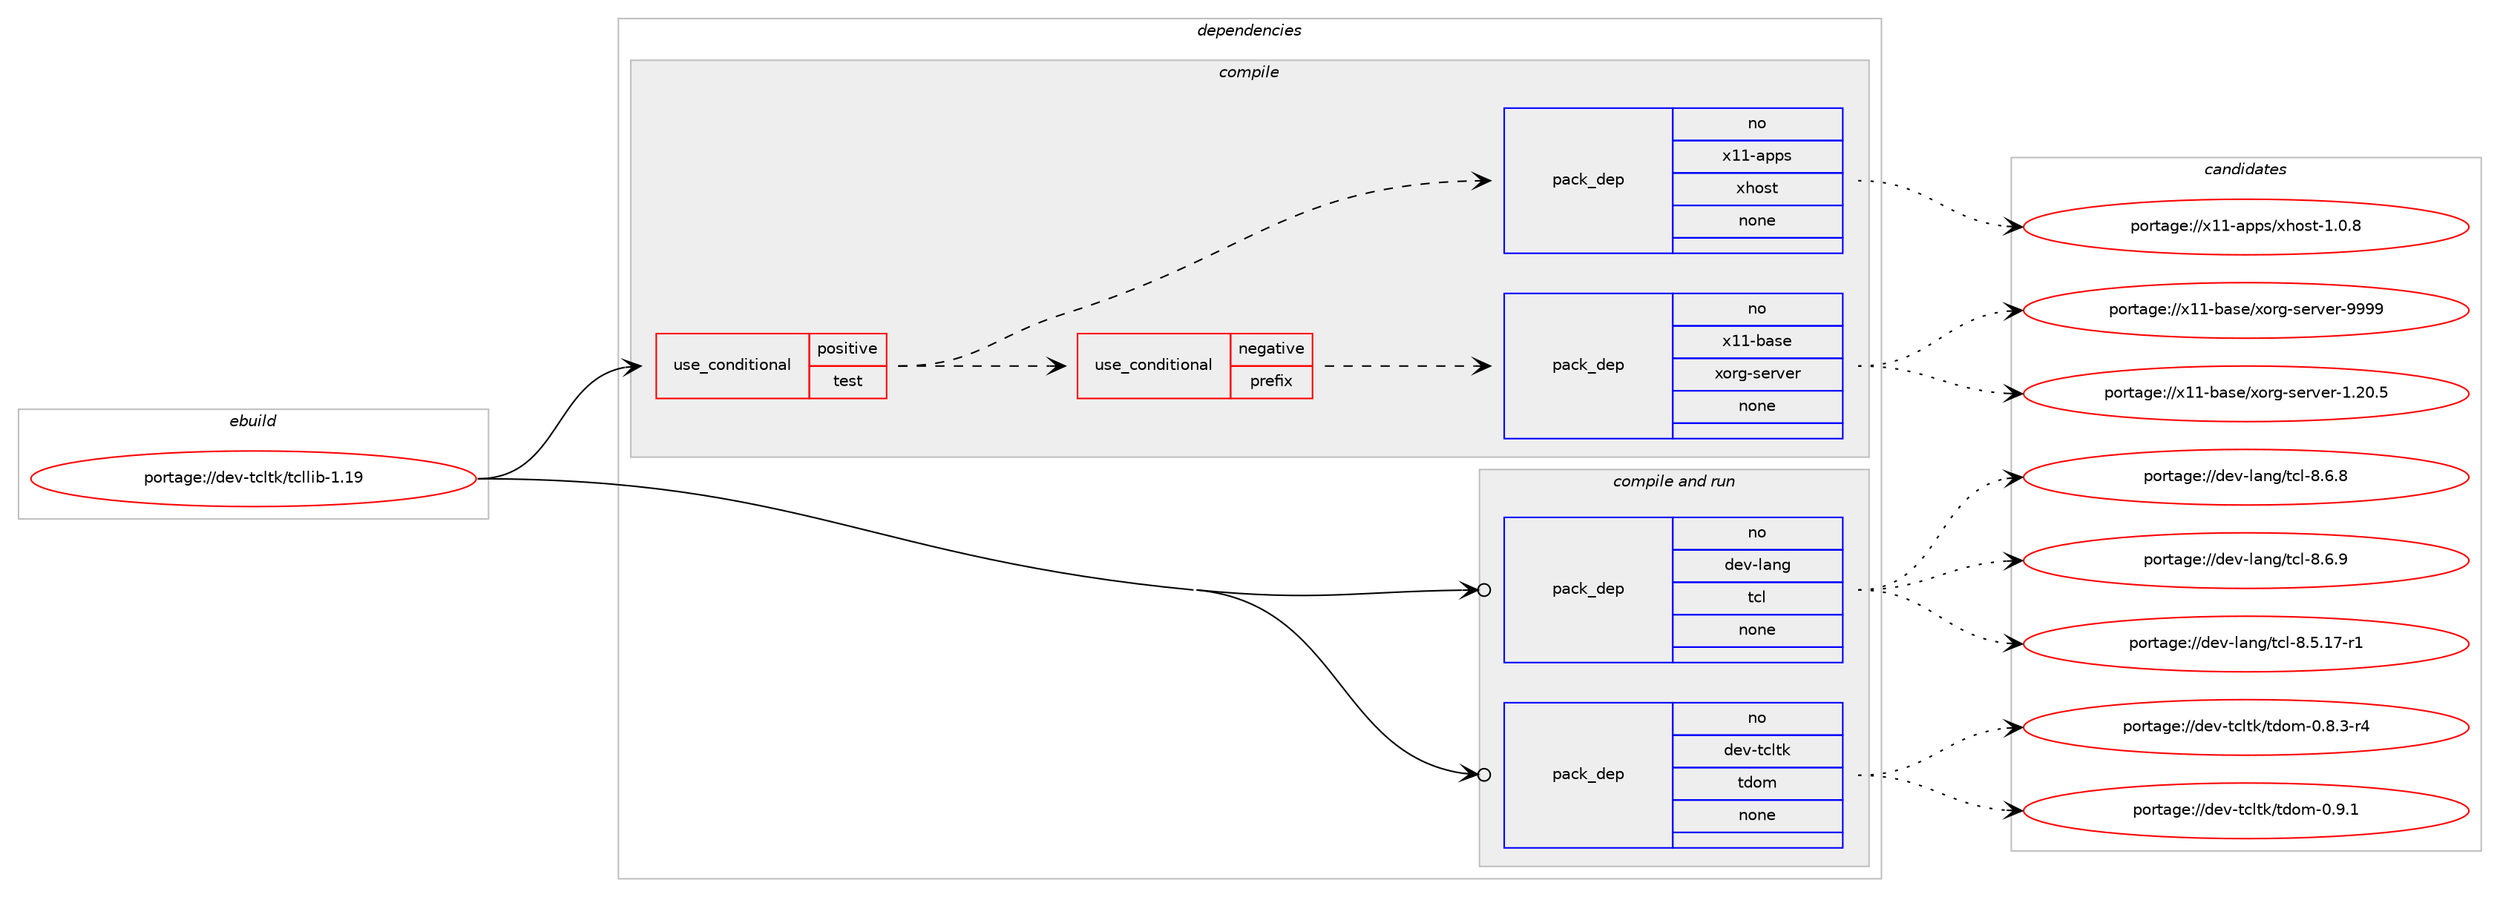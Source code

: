 digraph prolog {

# *************
# Graph options
# *************

newrank=true;
concentrate=true;
compound=true;
graph [rankdir=LR,fontname=Helvetica,fontsize=10,ranksep=1.5];#, ranksep=2.5, nodesep=0.2];
edge  [arrowhead=vee];
node  [fontname=Helvetica,fontsize=10];

# **********
# The ebuild
# **********

subgraph cluster_leftcol {
color=gray;
rank=same;
label=<<i>ebuild</i>>;
id [label="portage://dev-tcltk/tcllib-1.19", color=red, width=4, href="../dev-tcltk/tcllib-1.19.svg"];
}

# ****************
# The dependencies
# ****************

subgraph cluster_midcol {
color=gray;
label=<<i>dependencies</i>>;
subgraph cluster_compile {
fillcolor="#eeeeee";
style=filled;
label=<<i>compile</i>>;
subgraph cond70195 {
dependency257334 [label=<<TABLE BORDER="0" CELLBORDER="1" CELLSPACING="0" CELLPADDING="4"><TR><TD ROWSPAN="3" CELLPADDING="10">use_conditional</TD></TR><TR><TD>positive</TD></TR><TR><TD>test</TD></TR></TABLE>>, shape=none, color=red];
subgraph cond70196 {
dependency257335 [label=<<TABLE BORDER="0" CELLBORDER="1" CELLSPACING="0" CELLPADDING="4"><TR><TD ROWSPAN="3" CELLPADDING="10">use_conditional</TD></TR><TR><TD>negative</TD></TR><TR><TD>prefix</TD></TR></TABLE>>, shape=none, color=red];
subgraph pack183550 {
dependency257336 [label=<<TABLE BORDER="0" CELLBORDER="1" CELLSPACING="0" CELLPADDING="4" WIDTH="220"><TR><TD ROWSPAN="6" CELLPADDING="30">pack_dep</TD></TR><TR><TD WIDTH="110">no</TD></TR><TR><TD>x11-base</TD></TR><TR><TD>xorg-server</TD></TR><TR><TD>none</TD></TR><TR><TD></TD></TR></TABLE>>, shape=none, color=blue];
}
dependency257335:e -> dependency257336:w [weight=20,style="dashed",arrowhead="vee"];
}
dependency257334:e -> dependency257335:w [weight=20,style="dashed",arrowhead="vee"];
subgraph pack183551 {
dependency257337 [label=<<TABLE BORDER="0" CELLBORDER="1" CELLSPACING="0" CELLPADDING="4" WIDTH="220"><TR><TD ROWSPAN="6" CELLPADDING="30">pack_dep</TD></TR><TR><TD WIDTH="110">no</TD></TR><TR><TD>x11-apps</TD></TR><TR><TD>xhost</TD></TR><TR><TD>none</TD></TR><TR><TD></TD></TR></TABLE>>, shape=none, color=blue];
}
dependency257334:e -> dependency257337:w [weight=20,style="dashed",arrowhead="vee"];
}
id:e -> dependency257334:w [weight=20,style="solid",arrowhead="vee"];
}
subgraph cluster_compileandrun {
fillcolor="#eeeeee";
style=filled;
label=<<i>compile and run</i>>;
subgraph pack183552 {
dependency257338 [label=<<TABLE BORDER="0" CELLBORDER="1" CELLSPACING="0" CELLPADDING="4" WIDTH="220"><TR><TD ROWSPAN="6" CELLPADDING="30">pack_dep</TD></TR><TR><TD WIDTH="110">no</TD></TR><TR><TD>dev-lang</TD></TR><TR><TD>tcl</TD></TR><TR><TD>none</TD></TR><TR><TD></TD></TR></TABLE>>, shape=none, color=blue];
}
id:e -> dependency257338:w [weight=20,style="solid",arrowhead="odotvee"];
subgraph pack183553 {
dependency257339 [label=<<TABLE BORDER="0" CELLBORDER="1" CELLSPACING="0" CELLPADDING="4" WIDTH="220"><TR><TD ROWSPAN="6" CELLPADDING="30">pack_dep</TD></TR><TR><TD WIDTH="110">no</TD></TR><TR><TD>dev-tcltk</TD></TR><TR><TD>tdom</TD></TR><TR><TD>none</TD></TR><TR><TD></TD></TR></TABLE>>, shape=none, color=blue];
}
id:e -> dependency257339:w [weight=20,style="solid",arrowhead="odotvee"];
}
subgraph cluster_run {
fillcolor="#eeeeee";
style=filled;
label=<<i>run</i>>;
}
}

# **************
# The candidates
# **************

subgraph cluster_choices {
rank=same;
color=gray;
label=<<i>candidates</i>>;

subgraph choice183550 {
color=black;
nodesep=1;
choiceportage1204949459897115101471201111141034511510111411810111445494650484653 [label="portage://x11-base/xorg-server-1.20.5", color=red, width=4,href="../x11-base/xorg-server-1.20.5.svg"];
choiceportage120494945989711510147120111114103451151011141181011144557575757 [label="portage://x11-base/xorg-server-9999", color=red, width=4,href="../x11-base/xorg-server-9999.svg"];
dependency257336:e -> choiceportage1204949459897115101471201111141034511510111411810111445494650484653:w [style=dotted,weight="100"];
dependency257336:e -> choiceportage120494945989711510147120111114103451151011141181011144557575757:w [style=dotted,weight="100"];
}
subgraph choice183551 {
color=black;
nodesep=1;
choiceportage1204949459711211211547120104111115116454946484656 [label="portage://x11-apps/xhost-1.0.8", color=red, width=4,href="../x11-apps/xhost-1.0.8.svg"];
dependency257337:e -> choiceportage1204949459711211211547120104111115116454946484656:w [style=dotted,weight="100"];
}
subgraph choice183552 {
color=black;
nodesep=1;
choiceportage10010111845108971101034711699108455646534649554511449 [label="portage://dev-lang/tcl-8.5.17-r1", color=red, width=4,href="../dev-lang/tcl-8.5.17-r1.svg"];
choiceportage10010111845108971101034711699108455646544656 [label="portage://dev-lang/tcl-8.6.8", color=red, width=4,href="../dev-lang/tcl-8.6.8.svg"];
choiceportage10010111845108971101034711699108455646544657 [label="portage://dev-lang/tcl-8.6.9", color=red, width=4,href="../dev-lang/tcl-8.6.9.svg"];
dependency257338:e -> choiceportage10010111845108971101034711699108455646534649554511449:w [style=dotted,weight="100"];
dependency257338:e -> choiceportage10010111845108971101034711699108455646544656:w [style=dotted,weight="100"];
dependency257338:e -> choiceportage10010111845108971101034711699108455646544657:w [style=dotted,weight="100"];
}
subgraph choice183553 {
color=black;
nodesep=1;
choiceportage1001011184511699108116107471161001111094548465646514511452 [label="portage://dev-tcltk/tdom-0.8.3-r4", color=red, width=4,href="../dev-tcltk/tdom-0.8.3-r4.svg"];
choiceportage100101118451169910811610747116100111109454846574649 [label="portage://dev-tcltk/tdom-0.9.1", color=red, width=4,href="../dev-tcltk/tdom-0.9.1.svg"];
dependency257339:e -> choiceportage1001011184511699108116107471161001111094548465646514511452:w [style=dotted,weight="100"];
dependency257339:e -> choiceportage100101118451169910811610747116100111109454846574649:w [style=dotted,weight="100"];
}
}

}
